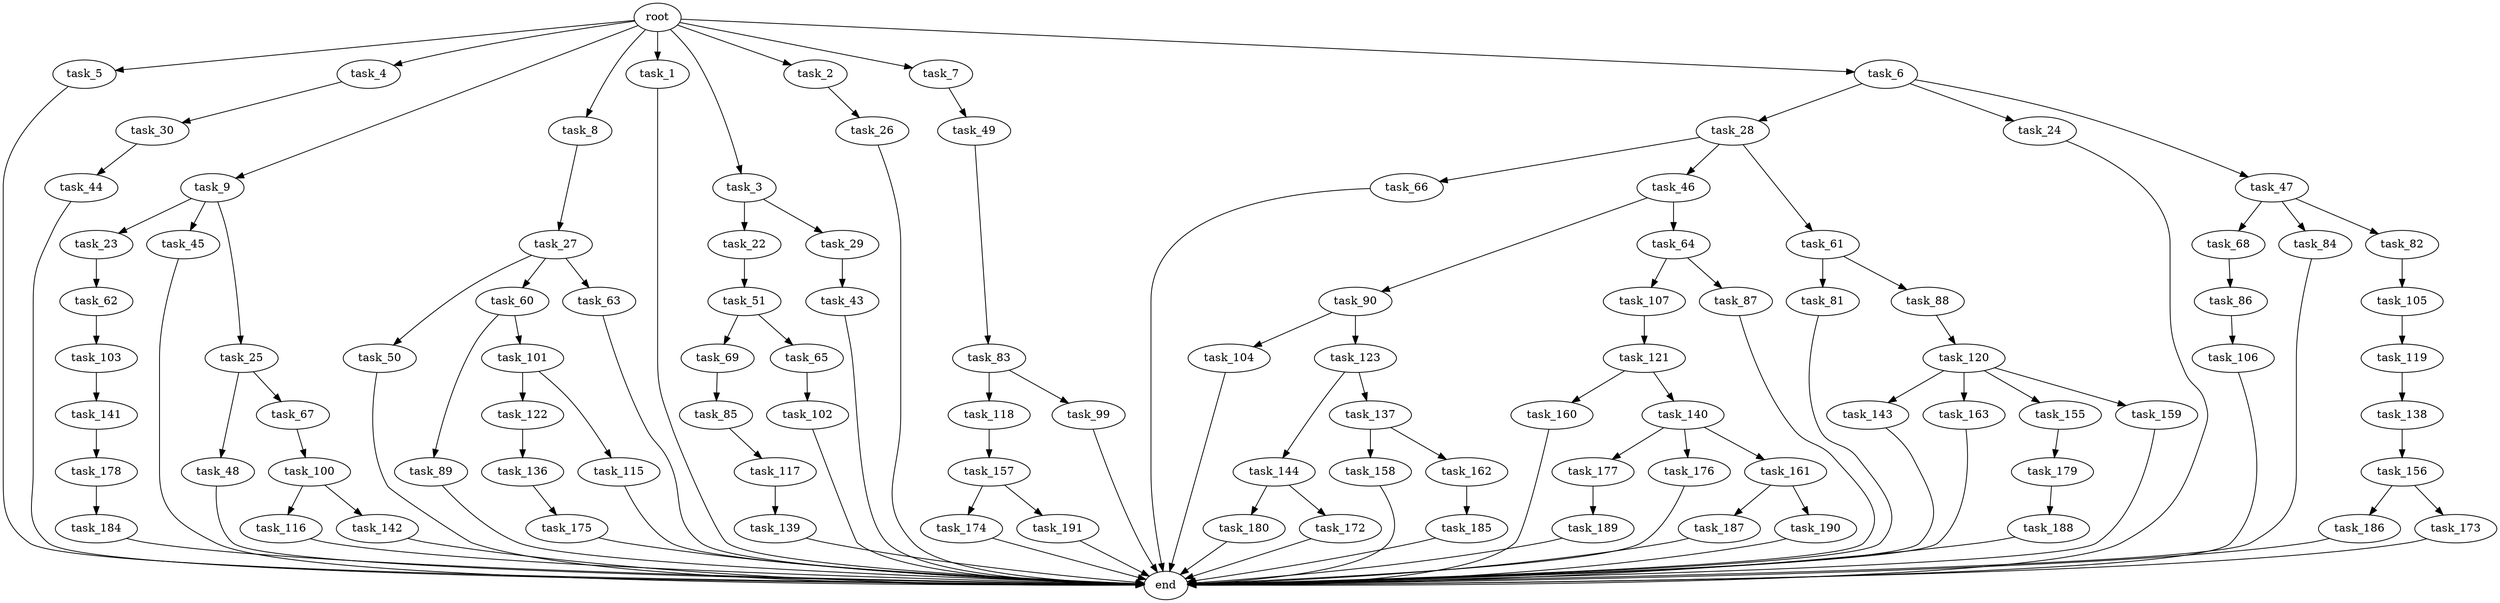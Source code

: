 digraph G {
  task_136 [size="3092376453.120000"];
  task_27 [size="773094113.280000"];
  task_68 [size="5497558138.880000"];
  task_50 [size="4209067950.080000"];
  task_119 [size="6957847019.520000"];
  task_185 [size="1374389534.720000"];
  task_187 [size="3092376453.120000"];
  task_66 [size="2147483648.000000"];
  task_5 [size="10.240000"];
  task_4 [size="10.240000"];
  task_121 [size="343597383.680000"];
  task_84 [size="5497558138.880000"];
  task_81 [size="343597383.680000"];
  task_90 [size="5497558138.880000"];
  task_116 [size="773094113.280000"];
  task_143 [size="6957847019.520000"];
  task_26 [size="773094113.280000"];
  task_64 [size="5497558138.880000"];
  task_103 [size="6957847019.520000"];
  task_118 [size="1374389534.720000"];
  task_141 [size="2147483648.000000"];
  task_190 [size="3092376453.120000"];
  task_51 [size="343597383.680000"];
  task_28 [size="2147483648.000000"];
  task_88 [size="343597383.680000"];
  task_82 [size="5497558138.880000"];
  task_9 [size="10.240000"];
  task_44 [size="2147483648.000000"];
  task_174 [size="1374389534.720000"];
  task_142 [size="773094113.280000"];
  task_186 [size="1374389534.720000"];
  task_102 [size="773094113.280000"];
  root [size="0.000000"];
  task_8 [size="10.240000"];
  task_117 [size="4209067950.080000"];
  task_86 [size="4209067950.080000"];
  task_160 [size="4209067950.080000"];
  task_179 [size="343597383.680000"];
  task_83 [size="5497558138.880000"];
  task_1 [size="10.240000"];
  task_105 [size="4209067950.080000"];
  task_60 [size="4209067950.080000"];
  task_188 [size="3092376453.120000"];
  task_140 [size="4209067950.080000"];
  task_158 [size="343597383.680000"];
  task_24 [size="2147483648.000000"];
  task_180 [size="773094113.280000"];
  task_157 [size="3092376453.120000"];
  task_104 [size="6957847019.520000"];
  task_177 [size="5497558138.880000"];
  task_106 [size="1374389534.720000"];
  task_43 [size="5497558138.880000"];
  task_63 [size="4209067950.080000"];
  task_22 [size="5497558138.880000"];
  task_173 [size="1374389534.720000"];
  task_3 [size="10.240000"];
  task_139 [size="1374389534.720000"];
  end [size="0.000000"];
  task_144 [size="5497558138.880000"];
  task_85 [size="8589934592.000000"];
  task_69 [size="3092376453.120000"];
  task_176 [size="5497558138.880000"];
  task_62 [size="343597383.680000"];
  task_163 [size="6957847019.520000"];
  task_161 [size="5497558138.880000"];
  task_107 [size="3092376453.120000"];
  task_30 [size="343597383.680000"];
  task_137 [size="5497558138.880000"];
  task_23 [size="1374389534.720000"];
  task_48 [size="3092376453.120000"];
  task_45 [size="1374389534.720000"];
  task_46 [size="2147483648.000000"];
  task_99 [size="1374389534.720000"];
  task_162 [size="343597383.680000"];
  task_2 [size="10.240000"];
  task_138 [size="2147483648.000000"];
  task_25 [size="1374389534.720000"];
  task_156 [size="2147483648.000000"];
  task_29 [size="5497558138.880000"];
  task_123 [size="6957847019.520000"];
  task_172 [size="773094113.280000"];
  task_87 [size="3092376453.120000"];
  task_184 [size="343597383.680000"];
  task_122 [size="773094113.280000"];
  task_178 [size="8589934592.000000"];
  task_120 [size="5497558138.880000"];
  task_155 [size="6957847019.520000"];
  task_65 [size="3092376453.120000"];
  task_67 [size="3092376453.120000"];
  task_7 [size="10.240000"];
  task_189 [size="8589934592.000000"];
  task_115 [size="773094113.280000"];
  task_49 [size="343597383.680000"];
  task_47 [size="2147483648.000000"];
  task_100 [size="8589934592.000000"];
  task_191 [size="1374389534.720000"];
  task_89 [size="4209067950.080000"];
  task_6 [size="10.240000"];
  task_61 [size="2147483648.000000"];
  task_101 [size="4209067950.080000"];
  task_159 [size="6957847019.520000"];
  task_175 [size="4209067950.080000"];

  task_136 -> task_175 [size="411041792.000000"];
  task_27 -> task_60 [size="411041792.000000"];
  task_27 -> task_50 [size="411041792.000000"];
  task_27 -> task_63 [size="411041792.000000"];
  task_68 -> task_86 [size="411041792.000000"];
  task_50 -> end [size="1.000000"];
  task_119 -> task_138 [size="209715200.000000"];
  task_185 -> end [size="1.000000"];
  task_187 -> end [size="1.000000"];
  task_66 -> end [size="1.000000"];
  task_5 -> end [size="1.000000"];
  task_4 -> task_30 [size="33554432.000000"];
  task_121 -> task_140 [size="411041792.000000"];
  task_121 -> task_160 [size="411041792.000000"];
  task_84 -> end [size="1.000000"];
  task_81 -> end [size="1.000000"];
  task_90 -> task_104 [size="679477248.000000"];
  task_90 -> task_123 [size="679477248.000000"];
  task_116 -> end [size="1.000000"];
  task_143 -> end [size="1.000000"];
  task_26 -> end [size="1.000000"];
  task_64 -> task_107 [size="301989888.000000"];
  task_64 -> task_87 [size="301989888.000000"];
  task_103 -> task_141 [size="209715200.000000"];
  task_118 -> task_157 [size="301989888.000000"];
  task_141 -> task_178 [size="838860800.000000"];
  task_190 -> end [size="1.000000"];
  task_51 -> task_69 [size="301989888.000000"];
  task_51 -> task_65 [size="301989888.000000"];
  task_28 -> task_46 [size="209715200.000000"];
  task_28 -> task_66 [size="209715200.000000"];
  task_28 -> task_61 [size="209715200.000000"];
  task_88 -> task_120 [size="536870912.000000"];
  task_82 -> task_105 [size="411041792.000000"];
  task_9 -> task_45 [size="134217728.000000"];
  task_9 -> task_25 [size="134217728.000000"];
  task_9 -> task_23 [size="134217728.000000"];
  task_44 -> end [size="1.000000"];
  task_174 -> end [size="1.000000"];
  task_142 -> end [size="1.000000"];
  task_186 -> end [size="1.000000"];
  task_102 -> end [size="1.000000"];
  root -> task_8 [size="1.000000"];
  root -> task_2 [size="1.000000"];
  root -> task_5 [size="1.000000"];
  root -> task_4 [size="1.000000"];
  root -> task_9 [size="1.000000"];
  root -> task_1 [size="1.000000"];
  root -> task_7 [size="1.000000"];
  root -> task_6 [size="1.000000"];
  root -> task_3 [size="1.000000"];
  task_8 -> task_27 [size="75497472.000000"];
  task_117 -> task_139 [size="134217728.000000"];
  task_86 -> task_106 [size="134217728.000000"];
  task_160 -> end [size="1.000000"];
  task_179 -> task_188 [size="301989888.000000"];
  task_83 -> task_99 [size="134217728.000000"];
  task_83 -> task_118 [size="134217728.000000"];
  task_1 -> end [size="1.000000"];
  task_105 -> task_119 [size="679477248.000000"];
  task_60 -> task_89 [size="411041792.000000"];
  task_60 -> task_101 [size="411041792.000000"];
  task_188 -> end [size="1.000000"];
  task_140 -> task_177 [size="536870912.000000"];
  task_140 -> task_161 [size="536870912.000000"];
  task_140 -> task_176 [size="536870912.000000"];
  task_158 -> end [size="1.000000"];
  task_24 -> end [size="1.000000"];
  task_180 -> end [size="1.000000"];
  task_157 -> task_191 [size="134217728.000000"];
  task_157 -> task_174 [size="134217728.000000"];
  task_104 -> end [size="1.000000"];
  task_177 -> task_189 [size="838860800.000000"];
  task_106 -> end [size="1.000000"];
  task_43 -> end [size="1.000000"];
  task_63 -> end [size="1.000000"];
  task_22 -> task_51 [size="33554432.000000"];
  task_173 -> end [size="1.000000"];
  task_3 -> task_22 [size="536870912.000000"];
  task_3 -> task_29 [size="536870912.000000"];
  task_139 -> end [size="1.000000"];
  task_144 -> task_172 [size="75497472.000000"];
  task_144 -> task_180 [size="75497472.000000"];
  task_85 -> task_117 [size="411041792.000000"];
  task_69 -> task_85 [size="838860800.000000"];
  task_176 -> end [size="1.000000"];
  task_62 -> task_103 [size="679477248.000000"];
  task_163 -> end [size="1.000000"];
  task_161 -> task_190 [size="301989888.000000"];
  task_161 -> task_187 [size="301989888.000000"];
  task_107 -> task_121 [size="33554432.000000"];
  task_30 -> task_44 [size="209715200.000000"];
  task_137 -> task_158 [size="33554432.000000"];
  task_137 -> task_162 [size="33554432.000000"];
  task_23 -> task_62 [size="33554432.000000"];
  task_48 -> end [size="1.000000"];
  task_45 -> end [size="1.000000"];
  task_46 -> task_64 [size="536870912.000000"];
  task_46 -> task_90 [size="536870912.000000"];
  task_99 -> end [size="1.000000"];
  task_162 -> task_185 [size="134217728.000000"];
  task_2 -> task_26 [size="75497472.000000"];
  task_138 -> task_156 [size="209715200.000000"];
  task_25 -> task_48 [size="301989888.000000"];
  task_25 -> task_67 [size="301989888.000000"];
  task_156 -> task_173 [size="134217728.000000"];
  task_156 -> task_186 [size="134217728.000000"];
  task_29 -> task_43 [size="536870912.000000"];
  task_123 -> task_137 [size="536870912.000000"];
  task_123 -> task_144 [size="536870912.000000"];
  task_172 -> end [size="1.000000"];
  task_87 -> end [size="1.000000"];
  task_184 -> end [size="1.000000"];
  task_122 -> task_136 [size="301989888.000000"];
  task_178 -> task_184 [size="33554432.000000"];
  task_120 -> task_155 [size="679477248.000000"];
  task_120 -> task_163 [size="679477248.000000"];
  task_120 -> task_159 [size="679477248.000000"];
  task_120 -> task_143 [size="679477248.000000"];
  task_155 -> task_179 [size="33554432.000000"];
  task_65 -> task_102 [size="75497472.000000"];
  task_67 -> task_100 [size="838860800.000000"];
  task_7 -> task_49 [size="33554432.000000"];
  task_189 -> end [size="1.000000"];
  task_115 -> end [size="1.000000"];
  task_49 -> task_83 [size="536870912.000000"];
  task_47 -> task_84 [size="536870912.000000"];
  task_47 -> task_68 [size="536870912.000000"];
  task_47 -> task_82 [size="536870912.000000"];
  task_100 -> task_142 [size="75497472.000000"];
  task_100 -> task_116 [size="75497472.000000"];
  task_191 -> end [size="1.000000"];
  task_89 -> end [size="1.000000"];
  task_6 -> task_47 [size="209715200.000000"];
  task_6 -> task_24 [size="209715200.000000"];
  task_6 -> task_28 [size="209715200.000000"];
  task_61 -> task_81 [size="33554432.000000"];
  task_61 -> task_88 [size="33554432.000000"];
  task_101 -> task_115 [size="75497472.000000"];
  task_101 -> task_122 [size="75497472.000000"];
  task_159 -> end [size="1.000000"];
  task_175 -> end [size="1.000000"];
}
